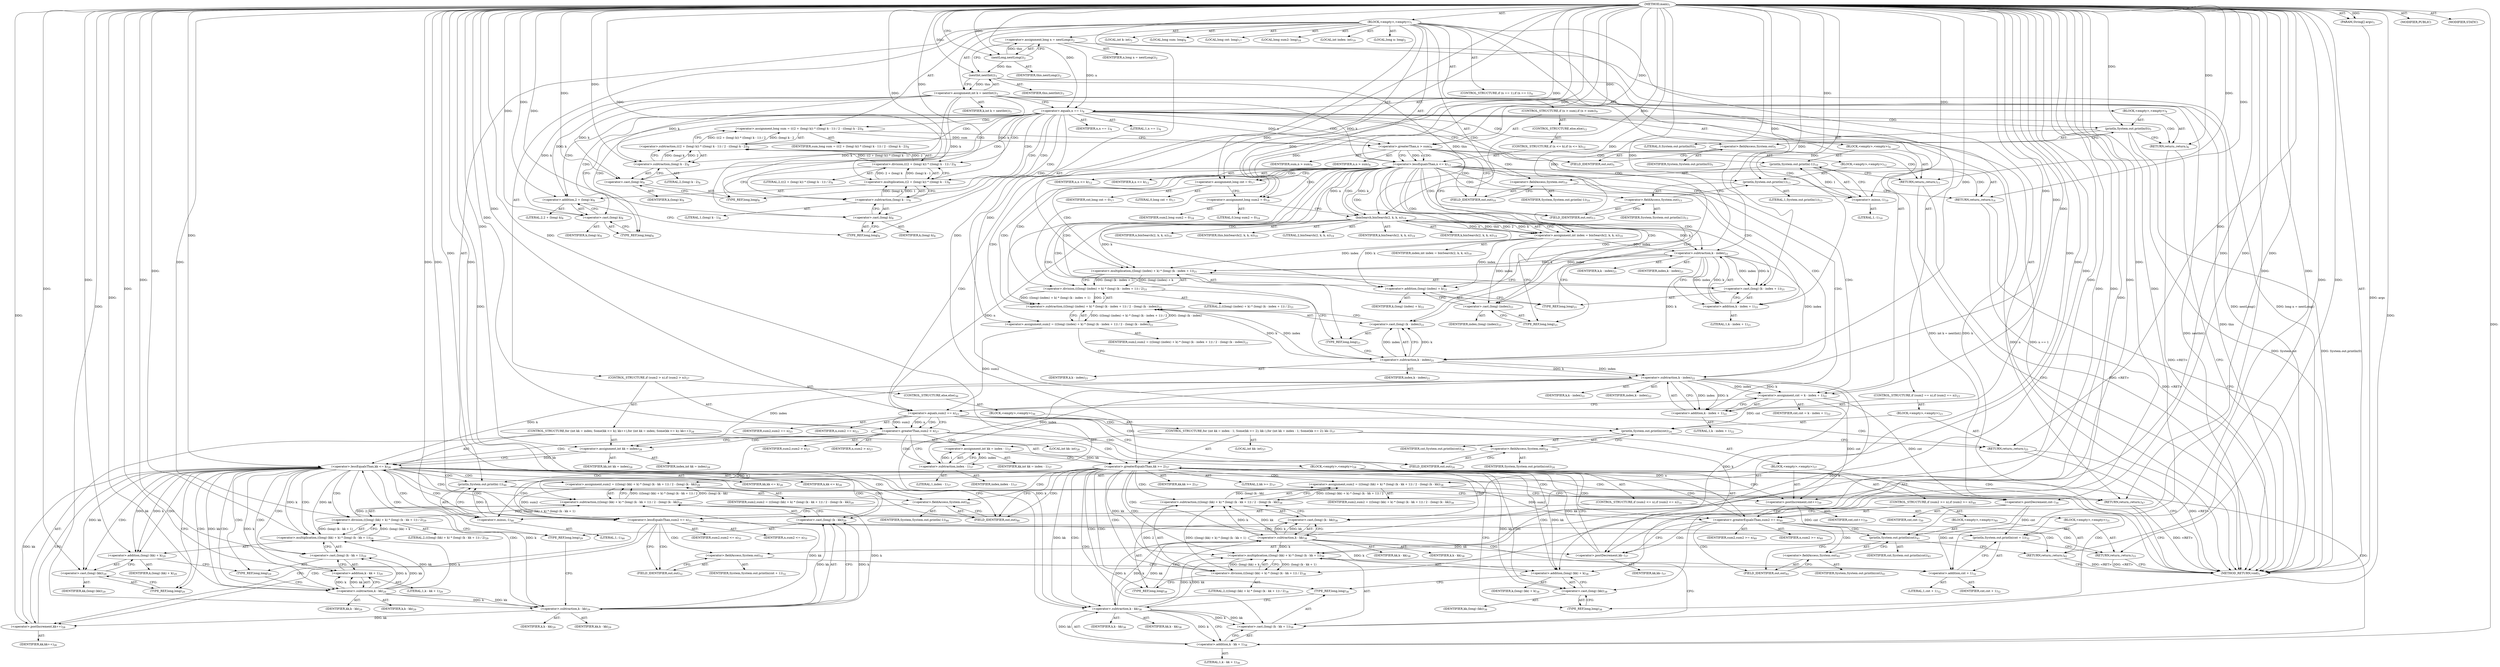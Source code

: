 digraph "main" {  
"17" [label = <(METHOD,main)<SUB>1</SUB>> ]
"18" [label = <(PARAM,String[] args)<SUB>1</SUB>> ]
"19" [label = <(BLOCK,&lt;empty&gt;,&lt;empty&gt;)<SUB>1</SUB>> ]
"20" [label = <(LOCAL,long n: long)<SUB>2</SUB>> ]
"21" [label = <(&lt;operator&gt;.assignment,long n = nextLong())<SUB>2</SUB>> ]
"22" [label = <(IDENTIFIER,n,long n = nextLong())<SUB>2</SUB>> ]
"23" [label = <(nextLong,nextLong())<SUB>2</SUB>> ]
"24" [label = <(IDENTIFIER,this,nextLong())<SUB>2</SUB>> ]
"25" [label = <(LOCAL,int k: int)<SUB>3</SUB>> ]
"26" [label = <(&lt;operator&gt;.assignment,int k = nextInt())<SUB>3</SUB>> ]
"27" [label = <(IDENTIFIER,k,int k = nextInt())<SUB>3</SUB>> ]
"28" [label = <(nextInt,nextInt())<SUB>3</SUB>> ]
"29" [label = <(IDENTIFIER,this,nextInt())<SUB>3</SUB>> ]
"30" [label = <(CONTROL_STRUCTURE,if (n == 1),if (n == 1))<SUB>4</SUB>> ]
"31" [label = <(&lt;operator&gt;.equals,n == 1)<SUB>4</SUB>> ]
"32" [label = <(IDENTIFIER,n,n == 1)<SUB>4</SUB>> ]
"33" [label = <(LITERAL,1,n == 1)<SUB>4</SUB>> ]
"34" [label = <(BLOCK,&lt;empty&gt;,&lt;empty&gt;)<SUB>4</SUB>> ]
"35" [label = <(println,System.out.println(0))<SUB>5</SUB>> ]
"36" [label = <(&lt;operator&gt;.fieldAccess,System.out)<SUB>5</SUB>> ]
"37" [label = <(IDENTIFIER,System,System.out.println(0))<SUB>5</SUB>> ]
"38" [label = <(FIELD_IDENTIFIER,out,out)<SUB>5</SUB>> ]
"39" [label = <(LITERAL,0,System.out.println(0))<SUB>5</SUB>> ]
"40" [label = <(RETURN,return;,return;)<SUB>6</SUB>> ]
"41" [label = <(LOCAL,long sum: long)<SUB>8</SUB>> ]
"42" [label = <(&lt;operator&gt;.assignment,long sum = (((2 + (long) k)) * ((long) k - 1)) / 2 - ((long) k - 2))<SUB>8</SUB>> ]
"43" [label = <(IDENTIFIER,sum,long sum = (((2 + (long) k)) * ((long) k - 1)) / 2 - ((long) k - 2))<SUB>8</SUB>> ]
"44" [label = <(&lt;operator&gt;.subtraction,(((2 + (long) k)) * ((long) k - 1)) / 2 - ((long) k - 2))<SUB>8</SUB>> ]
"45" [label = <(&lt;operator&gt;.division,(((2 + (long) k)) * ((long) k - 1)) / 2)<SUB>8</SUB>> ]
"46" [label = <(&lt;operator&gt;.multiplication,((2 + (long) k)) * ((long) k - 1))<SUB>8</SUB>> ]
"47" [label = <(&lt;operator&gt;.addition,2 + (long) k)<SUB>8</SUB>> ]
"48" [label = <(LITERAL,2,2 + (long) k)<SUB>8</SUB>> ]
"49" [label = <(&lt;operator&gt;.cast,(long) k)<SUB>8</SUB>> ]
"50" [label = <(TYPE_REF,long,long)<SUB>8</SUB>> ]
"51" [label = <(IDENTIFIER,k,(long) k)<SUB>8</SUB>> ]
"52" [label = <(&lt;operator&gt;.subtraction,(long) k - 1)<SUB>8</SUB>> ]
"53" [label = <(&lt;operator&gt;.cast,(long) k)<SUB>8</SUB>> ]
"54" [label = <(TYPE_REF,long,long)<SUB>8</SUB>> ]
"55" [label = <(IDENTIFIER,k,(long) k)<SUB>8</SUB>> ]
"56" [label = <(LITERAL,1,(long) k - 1)<SUB>8</SUB>> ]
"57" [label = <(LITERAL,2,(((2 + (long) k)) * ((long) k - 1)) / 2)<SUB>8</SUB>> ]
"58" [label = <(&lt;operator&gt;.subtraction,(long) k - 2)<SUB>8</SUB>> ]
"59" [label = <(&lt;operator&gt;.cast,(long) k)<SUB>8</SUB>> ]
"60" [label = <(TYPE_REF,long,long)<SUB>8</SUB>> ]
"61" [label = <(IDENTIFIER,k,(long) k)<SUB>8</SUB>> ]
"62" [label = <(LITERAL,2,(long) k - 2)<SUB>8</SUB>> ]
"63" [label = <(CONTROL_STRUCTURE,if (n &gt; sum),if (n &gt; sum))<SUB>9</SUB>> ]
"64" [label = <(&lt;operator&gt;.greaterThan,n &gt; sum)<SUB>9</SUB>> ]
"65" [label = <(IDENTIFIER,n,n &gt; sum)<SUB>9</SUB>> ]
"66" [label = <(IDENTIFIER,sum,n &gt; sum)<SUB>9</SUB>> ]
"67" [label = <(BLOCK,&lt;empty&gt;,&lt;empty&gt;)<SUB>9</SUB>> ]
"68" [label = <(println,System.out.println(-1))<SUB>10</SUB>> ]
"69" [label = <(&lt;operator&gt;.fieldAccess,System.out)<SUB>10</SUB>> ]
"70" [label = <(IDENTIFIER,System,System.out.println(-1))<SUB>10</SUB>> ]
"71" [label = <(FIELD_IDENTIFIER,out,out)<SUB>10</SUB>> ]
"72" [label = <(&lt;operator&gt;.minus,-1)<SUB>10</SUB>> ]
"73" [label = <(LITERAL,1,-1)<SUB>10</SUB>> ]
"74" [label = <(RETURN,return;,return;)<SUB>11</SUB>> ]
"75" [label = <(CONTROL_STRUCTURE,else,else)<SUB>12</SUB>> ]
"76" [label = <(CONTROL_STRUCTURE,if (n &lt;= k),if (n &lt;= k))<SUB>12</SUB>> ]
"77" [label = <(&lt;operator&gt;.lessEqualsThan,n &lt;= k)<SUB>12</SUB>> ]
"78" [label = <(IDENTIFIER,n,n &lt;= k)<SUB>12</SUB>> ]
"79" [label = <(IDENTIFIER,k,n &lt;= k)<SUB>12</SUB>> ]
"80" [label = <(BLOCK,&lt;empty&gt;,&lt;empty&gt;)<SUB>12</SUB>> ]
"81" [label = <(println,System.out.println(1))<SUB>13</SUB>> ]
"82" [label = <(&lt;operator&gt;.fieldAccess,System.out)<SUB>13</SUB>> ]
"83" [label = <(IDENTIFIER,System,System.out.println(1))<SUB>13</SUB>> ]
"84" [label = <(FIELD_IDENTIFIER,out,out)<SUB>13</SUB>> ]
"85" [label = <(LITERAL,1,System.out.println(1))<SUB>13</SUB>> ]
"86" [label = <(RETURN,return;,return;)<SUB>14</SUB>> ]
"87" [label = <(LOCAL,long cnt: long)<SUB>17</SUB>> ]
"88" [label = <(&lt;operator&gt;.assignment,long cnt = 0)<SUB>17</SUB>> ]
"89" [label = <(IDENTIFIER,cnt,long cnt = 0)<SUB>17</SUB>> ]
"90" [label = <(LITERAL,0,long cnt = 0)<SUB>17</SUB>> ]
"91" [label = <(LOCAL,long sum2: long)<SUB>18</SUB>> ]
"92" [label = <(&lt;operator&gt;.assignment,long sum2 = 0)<SUB>18</SUB>> ]
"93" [label = <(IDENTIFIER,sum2,long sum2 = 0)<SUB>18</SUB>> ]
"94" [label = <(LITERAL,0,long sum2 = 0)<SUB>18</SUB>> ]
"95" [label = <(LOCAL,int index: int)<SUB>19</SUB>> ]
"96" [label = <(&lt;operator&gt;.assignment,int index = binSearch(2, k, k, n))<SUB>19</SUB>> ]
"97" [label = <(IDENTIFIER,index,int index = binSearch(2, k, k, n))<SUB>19</SUB>> ]
"98" [label = <(binSearch,binSearch(2, k, k, n))<SUB>19</SUB>> ]
"99" [label = <(IDENTIFIER,this,binSearch(2, k, k, n))<SUB>19</SUB>> ]
"100" [label = <(LITERAL,2,binSearch(2, k, k, n))<SUB>19</SUB>> ]
"101" [label = <(IDENTIFIER,k,binSearch(2, k, k, n))<SUB>19</SUB>> ]
"102" [label = <(IDENTIFIER,k,binSearch(2, k, k, n))<SUB>19</SUB>> ]
"103" [label = <(IDENTIFIER,n,binSearch(2, k, k, n))<SUB>19</SUB>> ]
"104" [label = <(&lt;operator&gt;.assignment,sum2 = (((long) (index) + k) * (long) (k - index + 1)) / 2 - (long) (k - index))<SUB>21</SUB>> ]
"105" [label = <(IDENTIFIER,sum2,sum2 = (((long) (index) + k) * (long) (k - index + 1)) / 2 - (long) (k - index))<SUB>21</SUB>> ]
"106" [label = <(&lt;operator&gt;.subtraction,(((long) (index) + k) * (long) (k - index + 1)) / 2 - (long) (k - index))<SUB>21</SUB>> ]
"107" [label = <(&lt;operator&gt;.division,(((long) (index) + k) * (long) (k - index + 1)) / 2)<SUB>21</SUB>> ]
"108" [label = <(&lt;operator&gt;.multiplication,((long) (index) + k) * (long) (k - index + 1))<SUB>21</SUB>> ]
"109" [label = <(&lt;operator&gt;.addition,(long) (index) + k)<SUB>21</SUB>> ]
"110" [label = <(&lt;operator&gt;.cast,(long) (index))<SUB>21</SUB>> ]
"111" [label = <(TYPE_REF,long,long)<SUB>21</SUB>> ]
"112" [label = <(IDENTIFIER,index,(long) (index))<SUB>21</SUB>> ]
"113" [label = <(IDENTIFIER,k,(long) (index) + k)<SUB>21</SUB>> ]
"114" [label = <(&lt;operator&gt;.cast,(long) (k - index + 1))<SUB>21</SUB>> ]
"115" [label = <(TYPE_REF,long,long)<SUB>21</SUB>> ]
"116" [label = <(&lt;operator&gt;.addition,k - index + 1)<SUB>21</SUB>> ]
"117" [label = <(&lt;operator&gt;.subtraction,k - index)<SUB>21</SUB>> ]
"118" [label = <(IDENTIFIER,k,k - index)<SUB>21</SUB>> ]
"119" [label = <(IDENTIFIER,index,k - index)<SUB>21</SUB>> ]
"120" [label = <(LITERAL,1,k - index + 1)<SUB>21</SUB>> ]
"121" [label = <(LITERAL,2,(((long) (index) + k) * (long) (k - index + 1)) / 2)<SUB>21</SUB>> ]
"122" [label = <(&lt;operator&gt;.cast,(long) (k - index))<SUB>21</SUB>> ]
"123" [label = <(TYPE_REF,long,long)<SUB>21</SUB>> ]
"124" [label = <(&lt;operator&gt;.subtraction,k - index)<SUB>21</SUB>> ]
"125" [label = <(IDENTIFIER,k,k - index)<SUB>21</SUB>> ]
"126" [label = <(IDENTIFIER,index,k - index)<SUB>21</SUB>> ]
"127" [label = <(&lt;operator&gt;.assignment,cnt = k - index + 1)<SUB>22</SUB>> ]
"128" [label = <(IDENTIFIER,cnt,cnt = k - index + 1)<SUB>22</SUB>> ]
"129" [label = <(&lt;operator&gt;.addition,k - index + 1)<SUB>22</SUB>> ]
"130" [label = <(&lt;operator&gt;.subtraction,k - index)<SUB>22</SUB>> ]
"131" [label = <(IDENTIFIER,k,k - index)<SUB>22</SUB>> ]
"132" [label = <(IDENTIFIER,index,k - index)<SUB>22</SUB>> ]
"133" [label = <(LITERAL,1,k - index + 1)<SUB>22</SUB>> ]
"134" [label = <(CONTROL_STRUCTURE,if (sum2 == n),if (sum2 == n))<SUB>23</SUB>> ]
"135" [label = <(&lt;operator&gt;.equals,sum2 == n)<SUB>23</SUB>> ]
"136" [label = <(IDENTIFIER,sum2,sum2 == n)<SUB>23</SUB>> ]
"137" [label = <(IDENTIFIER,n,sum2 == n)<SUB>23</SUB>> ]
"138" [label = <(BLOCK,&lt;empty&gt;,&lt;empty&gt;)<SUB>23</SUB>> ]
"139" [label = <(println,System.out.println(cnt))<SUB>24</SUB>> ]
"140" [label = <(&lt;operator&gt;.fieldAccess,System.out)<SUB>24</SUB>> ]
"141" [label = <(IDENTIFIER,System,System.out.println(cnt))<SUB>24</SUB>> ]
"142" [label = <(FIELD_IDENTIFIER,out,out)<SUB>24</SUB>> ]
"143" [label = <(IDENTIFIER,cnt,System.out.println(cnt))<SUB>24</SUB>> ]
"144" [label = <(RETURN,return;,return;)<SUB>25</SUB>> ]
"145" [label = <(CONTROL_STRUCTURE,if (sum2 &gt; n),if (sum2 &gt; n))<SUB>27</SUB>> ]
"146" [label = <(&lt;operator&gt;.greaterThan,sum2 &gt; n)<SUB>27</SUB>> ]
"147" [label = <(IDENTIFIER,sum2,sum2 &gt; n)<SUB>27</SUB>> ]
"148" [label = <(IDENTIFIER,n,sum2 &gt; n)<SUB>27</SUB>> ]
"149" [label = <(CONTROL_STRUCTURE,for (int kk = index; Some(kk &lt;= k); kk++),for (int kk = index; Some(kk &lt;= k); kk++))<SUB>28</SUB>> ]
"150" [label = <(LOCAL,int kk: int)<SUB>28</SUB>> ]
"151" [label = <(&lt;operator&gt;.assignment,int kk = index)<SUB>28</SUB>> ]
"152" [label = <(IDENTIFIER,kk,int kk = index)<SUB>28</SUB>> ]
"153" [label = <(IDENTIFIER,index,int kk = index)<SUB>28</SUB>> ]
"154" [label = <(&lt;operator&gt;.lessEqualsThan,kk &lt;= k)<SUB>28</SUB>> ]
"155" [label = <(IDENTIFIER,kk,kk &lt;= k)<SUB>28</SUB>> ]
"156" [label = <(IDENTIFIER,k,kk &lt;= k)<SUB>28</SUB>> ]
"157" [label = <(&lt;operator&gt;.postIncrement,kk++)<SUB>28</SUB>> ]
"158" [label = <(IDENTIFIER,kk,kk++)<SUB>28</SUB>> ]
"159" [label = <(BLOCK,&lt;empty&gt;,&lt;empty&gt;)<SUB>28</SUB>> ]
"160" [label = <(&lt;operator&gt;.assignment,sum2 = (((long) (kk) + k) * (long) (k - kk + 1)) / 2 - (long) (k - kk))<SUB>29</SUB>> ]
"161" [label = <(IDENTIFIER,sum2,sum2 = (((long) (kk) + k) * (long) (k - kk + 1)) / 2 - (long) (k - kk))<SUB>29</SUB>> ]
"162" [label = <(&lt;operator&gt;.subtraction,(((long) (kk) + k) * (long) (k - kk + 1)) / 2 - (long) (k - kk))<SUB>29</SUB>> ]
"163" [label = <(&lt;operator&gt;.division,(((long) (kk) + k) * (long) (k - kk + 1)) / 2)<SUB>29</SUB>> ]
"164" [label = <(&lt;operator&gt;.multiplication,((long) (kk) + k) * (long) (k - kk + 1))<SUB>29</SUB>> ]
"165" [label = <(&lt;operator&gt;.addition,(long) (kk) + k)<SUB>29</SUB>> ]
"166" [label = <(&lt;operator&gt;.cast,(long) (kk))<SUB>29</SUB>> ]
"167" [label = <(TYPE_REF,long,long)<SUB>29</SUB>> ]
"168" [label = <(IDENTIFIER,kk,(long) (kk))<SUB>29</SUB>> ]
"169" [label = <(IDENTIFIER,k,(long) (kk) + k)<SUB>29</SUB>> ]
"170" [label = <(&lt;operator&gt;.cast,(long) (k - kk + 1))<SUB>29</SUB>> ]
"171" [label = <(TYPE_REF,long,long)<SUB>29</SUB>> ]
"172" [label = <(&lt;operator&gt;.addition,k - kk + 1)<SUB>29</SUB>> ]
"173" [label = <(&lt;operator&gt;.subtraction,k - kk)<SUB>29</SUB>> ]
"174" [label = <(IDENTIFIER,k,k - kk)<SUB>29</SUB>> ]
"175" [label = <(IDENTIFIER,kk,k - kk)<SUB>29</SUB>> ]
"176" [label = <(LITERAL,1,k - kk + 1)<SUB>29</SUB>> ]
"177" [label = <(LITERAL,2,(((long) (kk) + k) * (long) (k - kk + 1)) / 2)<SUB>29</SUB>> ]
"178" [label = <(&lt;operator&gt;.cast,(long) (k - kk))<SUB>29</SUB>> ]
"179" [label = <(TYPE_REF,long,long)<SUB>29</SUB>> ]
"180" [label = <(&lt;operator&gt;.subtraction,k - kk)<SUB>29</SUB>> ]
"181" [label = <(IDENTIFIER,k,k - kk)<SUB>29</SUB>> ]
"182" [label = <(IDENTIFIER,kk,k - kk)<SUB>29</SUB>> ]
"183" [label = <(&lt;operator&gt;.postDecrement,cnt--)<SUB>30</SUB>> ]
"184" [label = <(IDENTIFIER,cnt,cnt--)<SUB>30</SUB>> ]
"185" [label = <(CONTROL_STRUCTURE,if (sum2 &lt;= n),if (sum2 &lt;= n))<SUB>31</SUB>> ]
"186" [label = <(&lt;operator&gt;.lessEqualsThan,sum2 &lt;= n)<SUB>31</SUB>> ]
"187" [label = <(IDENTIFIER,sum2,sum2 &lt;= n)<SUB>31</SUB>> ]
"188" [label = <(IDENTIFIER,n,sum2 &lt;= n)<SUB>31</SUB>> ]
"189" [label = <(BLOCK,&lt;empty&gt;,&lt;empty&gt;)<SUB>31</SUB>> ]
"190" [label = <(println,System.out.println(cnt + 1))<SUB>32</SUB>> ]
"191" [label = <(&lt;operator&gt;.fieldAccess,System.out)<SUB>32</SUB>> ]
"192" [label = <(IDENTIFIER,System,System.out.println(cnt + 1))<SUB>32</SUB>> ]
"193" [label = <(FIELD_IDENTIFIER,out,out)<SUB>32</SUB>> ]
"194" [label = <(&lt;operator&gt;.addition,cnt + 1)<SUB>32</SUB>> ]
"195" [label = <(IDENTIFIER,cnt,cnt + 1)<SUB>32</SUB>> ]
"196" [label = <(LITERAL,1,cnt + 1)<SUB>32</SUB>> ]
"197" [label = <(RETURN,return;,return;)<SUB>33</SUB>> ]
"198" [label = <(CONTROL_STRUCTURE,else,else)<SUB>36</SUB>> ]
"199" [label = <(BLOCK,&lt;empty&gt;,&lt;empty&gt;)<SUB>36</SUB>> ]
"200" [label = <(CONTROL_STRUCTURE,for (int kk = index - 1; Some(kk &gt;= 2); kk--),for (int kk = index - 1; Some(kk &gt;= 2); kk--))<SUB>37</SUB>> ]
"201" [label = <(LOCAL,int kk: int)<SUB>37</SUB>> ]
"202" [label = <(&lt;operator&gt;.assignment,int kk = index - 1)<SUB>37</SUB>> ]
"203" [label = <(IDENTIFIER,kk,int kk = index - 1)<SUB>37</SUB>> ]
"204" [label = <(&lt;operator&gt;.subtraction,index - 1)<SUB>37</SUB>> ]
"205" [label = <(IDENTIFIER,index,index - 1)<SUB>37</SUB>> ]
"206" [label = <(LITERAL,1,index - 1)<SUB>37</SUB>> ]
"207" [label = <(&lt;operator&gt;.greaterEqualsThan,kk &gt;= 2)<SUB>37</SUB>> ]
"208" [label = <(IDENTIFIER,kk,kk &gt;= 2)<SUB>37</SUB>> ]
"209" [label = <(LITERAL,2,kk &gt;= 2)<SUB>37</SUB>> ]
"210" [label = <(&lt;operator&gt;.postDecrement,kk--)<SUB>37</SUB>> ]
"211" [label = <(IDENTIFIER,kk,kk--)<SUB>37</SUB>> ]
"212" [label = <(BLOCK,&lt;empty&gt;,&lt;empty&gt;)<SUB>37</SUB>> ]
"213" [label = <(&lt;operator&gt;.assignment,sum2 = (((long) (kk) + k) * (long) (k - kk + 1)) / 2 - (long) (k - kk))<SUB>38</SUB>> ]
"214" [label = <(IDENTIFIER,sum2,sum2 = (((long) (kk) + k) * (long) (k - kk + 1)) / 2 - (long) (k - kk))<SUB>38</SUB>> ]
"215" [label = <(&lt;operator&gt;.subtraction,(((long) (kk) + k) * (long) (k - kk + 1)) / 2 - (long) (k - kk))<SUB>38</SUB>> ]
"216" [label = <(&lt;operator&gt;.division,(((long) (kk) + k) * (long) (k - kk + 1)) / 2)<SUB>38</SUB>> ]
"217" [label = <(&lt;operator&gt;.multiplication,((long) (kk) + k) * (long) (k - kk + 1))<SUB>38</SUB>> ]
"218" [label = <(&lt;operator&gt;.addition,(long) (kk) + k)<SUB>38</SUB>> ]
"219" [label = <(&lt;operator&gt;.cast,(long) (kk))<SUB>38</SUB>> ]
"220" [label = <(TYPE_REF,long,long)<SUB>38</SUB>> ]
"221" [label = <(IDENTIFIER,kk,(long) (kk))<SUB>38</SUB>> ]
"222" [label = <(IDENTIFIER,k,(long) (kk) + k)<SUB>38</SUB>> ]
"223" [label = <(&lt;operator&gt;.cast,(long) (k - kk + 1))<SUB>38</SUB>> ]
"224" [label = <(TYPE_REF,long,long)<SUB>38</SUB>> ]
"225" [label = <(&lt;operator&gt;.addition,k - kk + 1)<SUB>38</SUB>> ]
"226" [label = <(&lt;operator&gt;.subtraction,k - kk)<SUB>38</SUB>> ]
"227" [label = <(IDENTIFIER,k,k - kk)<SUB>38</SUB>> ]
"228" [label = <(IDENTIFIER,kk,k - kk)<SUB>38</SUB>> ]
"229" [label = <(LITERAL,1,k - kk + 1)<SUB>38</SUB>> ]
"230" [label = <(LITERAL,2,(((long) (kk) + k) * (long) (k - kk + 1)) / 2)<SUB>38</SUB>> ]
"231" [label = <(&lt;operator&gt;.cast,(long) (k - kk))<SUB>38</SUB>> ]
"232" [label = <(TYPE_REF,long,long)<SUB>38</SUB>> ]
"233" [label = <(&lt;operator&gt;.subtraction,k - kk)<SUB>38</SUB>> ]
"234" [label = <(IDENTIFIER,k,k - kk)<SUB>38</SUB>> ]
"235" [label = <(IDENTIFIER,kk,k - kk)<SUB>38</SUB>> ]
"236" [label = <(&lt;operator&gt;.postIncrement,cnt++)<SUB>39</SUB>> ]
"237" [label = <(IDENTIFIER,cnt,cnt++)<SUB>39</SUB>> ]
"238" [label = <(CONTROL_STRUCTURE,if (sum2 &gt;= n),if (sum2 &gt;= n))<SUB>40</SUB>> ]
"239" [label = <(&lt;operator&gt;.greaterEqualsThan,sum2 &gt;= n)<SUB>40</SUB>> ]
"240" [label = <(IDENTIFIER,sum2,sum2 &gt;= n)<SUB>40</SUB>> ]
"241" [label = <(IDENTIFIER,n,sum2 &gt;= n)<SUB>40</SUB>> ]
"242" [label = <(BLOCK,&lt;empty&gt;,&lt;empty&gt;)<SUB>40</SUB>> ]
"243" [label = <(println,System.out.println(cnt))<SUB>41</SUB>> ]
"244" [label = <(&lt;operator&gt;.fieldAccess,System.out)<SUB>41</SUB>> ]
"245" [label = <(IDENTIFIER,System,System.out.println(cnt))<SUB>41</SUB>> ]
"246" [label = <(FIELD_IDENTIFIER,out,out)<SUB>41</SUB>> ]
"247" [label = <(IDENTIFIER,cnt,System.out.println(cnt))<SUB>41</SUB>> ]
"248" [label = <(RETURN,return;,return;)<SUB>42</SUB>> ]
"249" [label = <(println,System.out.println(-1))<SUB>46</SUB>> ]
"250" [label = <(&lt;operator&gt;.fieldAccess,System.out)<SUB>46</SUB>> ]
"251" [label = <(IDENTIFIER,System,System.out.println(-1))<SUB>46</SUB>> ]
"252" [label = <(FIELD_IDENTIFIER,out,out)<SUB>46</SUB>> ]
"253" [label = <(&lt;operator&gt;.minus,-1)<SUB>46</SUB>> ]
"254" [label = <(LITERAL,1,-1)<SUB>46</SUB>> ]
"255" [label = <(RETURN,return;,return;)<SUB>47</SUB>> ]
"256" [label = <(MODIFIER,PUBLIC)> ]
"257" [label = <(MODIFIER,STATIC)> ]
"258" [label = <(METHOD_RETURN,void)<SUB>1</SUB>> ]
  "17" -> "18"  [ label = "AST: "] 
  "17" -> "19"  [ label = "AST: "] 
  "17" -> "256"  [ label = "AST: "] 
  "17" -> "257"  [ label = "AST: "] 
  "17" -> "258"  [ label = "AST: "] 
  "19" -> "20"  [ label = "AST: "] 
  "19" -> "21"  [ label = "AST: "] 
  "19" -> "25"  [ label = "AST: "] 
  "19" -> "26"  [ label = "AST: "] 
  "19" -> "30"  [ label = "AST: "] 
  "19" -> "41"  [ label = "AST: "] 
  "19" -> "42"  [ label = "AST: "] 
  "19" -> "63"  [ label = "AST: "] 
  "19" -> "87"  [ label = "AST: "] 
  "19" -> "88"  [ label = "AST: "] 
  "19" -> "91"  [ label = "AST: "] 
  "19" -> "92"  [ label = "AST: "] 
  "19" -> "95"  [ label = "AST: "] 
  "19" -> "96"  [ label = "AST: "] 
  "19" -> "104"  [ label = "AST: "] 
  "19" -> "127"  [ label = "AST: "] 
  "19" -> "134"  [ label = "AST: "] 
  "19" -> "145"  [ label = "AST: "] 
  "19" -> "249"  [ label = "AST: "] 
  "19" -> "255"  [ label = "AST: "] 
  "21" -> "22"  [ label = "AST: "] 
  "21" -> "23"  [ label = "AST: "] 
  "23" -> "24"  [ label = "AST: "] 
  "26" -> "27"  [ label = "AST: "] 
  "26" -> "28"  [ label = "AST: "] 
  "28" -> "29"  [ label = "AST: "] 
  "30" -> "31"  [ label = "AST: "] 
  "30" -> "34"  [ label = "AST: "] 
  "31" -> "32"  [ label = "AST: "] 
  "31" -> "33"  [ label = "AST: "] 
  "34" -> "35"  [ label = "AST: "] 
  "34" -> "40"  [ label = "AST: "] 
  "35" -> "36"  [ label = "AST: "] 
  "35" -> "39"  [ label = "AST: "] 
  "36" -> "37"  [ label = "AST: "] 
  "36" -> "38"  [ label = "AST: "] 
  "42" -> "43"  [ label = "AST: "] 
  "42" -> "44"  [ label = "AST: "] 
  "44" -> "45"  [ label = "AST: "] 
  "44" -> "58"  [ label = "AST: "] 
  "45" -> "46"  [ label = "AST: "] 
  "45" -> "57"  [ label = "AST: "] 
  "46" -> "47"  [ label = "AST: "] 
  "46" -> "52"  [ label = "AST: "] 
  "47" -> "48"  [ label = "AST: "] 
  "47" -> "49"  [ label = "AST: "] 
  "49" -> "50"  [ label = "AST: "] 
  "49" -> "51"  [ label = "AST: "] 
  "52" -> "53"  [ label = "AST: "] 
  "52" -> "56"  [ label = "AST: "] 
  "53" -> "54"  [ label = "AST: "] 
  "53" -> "55"  [ label = "AST: "] 
  "58" -> "59"  [ label = "AST: "] 
  "58" -> "62"  [ label = "AST: "] 
  "59" -> "60"  [ label = "AST: "] 
  "59" -> "61"  [ label = "AST: "] 
  "63" -> "64"  [ label = "AST: "] 
  "63" -> "67"  [ label = "AST: "] 
  "63" -> "75"  [ label = "AST: "] 
  "64" -> "65"  [ label = "AST: "] 
  "64" -> "66"  [ label = "AST: "] 
  "67" -> "68"  [ label = "AST: "] 
  "67" -> "74"  [ label = "AST: "] 
  "68" -> "69"  [ label = "AST: "] 
  "68" -> "72"  [ label = "AST: "] 
  "69" -> "70"  [ label = "AST: "] 
  "69" -> "71"  [ label = "AST: "] 
  "72" -> "73"  [ label = "AST: "] 
  "75" -> "76"  [ label = "AST: "] 
  "76" -> "77"  [ label = "AST: "] 
  "76" -> "80"  [ label = "AST: "] 
  "77" -> "78"  [ label = "AST: "] 
  "77" -> "79"  [ label = "AST: "] 
  "80" -> "81"  [ label = "AST: "] 
  "80" -> "86"  [ label = "AST: "] 
  "81" -> "82"  [ label = "AST: "] 
  "81" -> "85"  [ label = "AST: "] 
  "82" -> "83"  [ label = "AST: "] 
  "82" -> "84"  [ label = "AST: "] 
  "88" -> "89"  [ label = "AST: "] 
  "88" -> "90"  [ label = "AST: "] 
  "92" -> "93"  [ label = "AST: "] 
  "92" -> "94"  [ label = "AST: "] 
  "96" -> "97"  [ label = "AST: "] 
  "96" -> "98"  [ label = "AST: "] 
  "98" -> "99"  [ label = "AST: "] 
  "98" -> "100"  [ label = "AST: "] 
  "98" -> "101"  [ label = "AST: "] 
  "98" -> "102"  [ label = "AST: "] 
  "98" -> "103"  [ label = "AST: "] 
  "104" -> "105"  [ label = "AST: "] 
  "104" -> "106"  [ label = "AST: "] 
  "106" -> "107"  [ label = "AST: "] 
  "106" -> "122"  [ label = "AST: "] 
  "107" -> "108"  [ label = "AST: "] 
  "107" -> "121"  [ label = "AST: "] 
  "108" -> "109"  [ label = "AST: "] 
  "108" -> "114"  [ label = "AST: "] 
  "109" -> "110"  [ label = "AST: "] 
  "109" -> "113"  [ label = "AST: "] 
  "110" -> "111"  [ label = "AST: "] 
  "110" -> "112"  [ label = "AST: "] 
  "114" -> "115"  [ label = "AST: "] 
  "114" -> "116"  [ label = "AST: "] 
  "116" -> "117"  [ label = "AST: "] 
  "116" -> "120"  [ label = "AST: "] 
  "117" -> "118"  [ label = "AST: "] 
  "117" -> "119"  [ label = "AST: "] 
  "122" -> "123"  [ label = "AST: "] 
  "122" -> "124"  [ label = "AST: "] 
  "124" -> "125"  [ label = "AST: "] 
  "124" -> "126"  [ label = "AST: "] 
  "127" -> "128"  [ label = "AST: "] 
  "127" -> "129"  [ label = "AST: "] 
  "129" -> "130"  [ label = "AST: "] 
  "129" -> "133"  [ label = "AST: "] 
  "130" -> "131"  [ label = "AST: "] 
  "130" -> "132"  [ label = "AST: "] 
  "134" -> "135"  [ label = "AST: "] 
  "134" -> "138"  [ label = "AST: "] 
  "135" -> "136"  [ label = "AST: "] 
  "135" -> "137"  [ label = "AST: "] 
  "138" -> "139"  [ label = "AST: "] 
  "138" -> "144"  [ label = "AST: "] 
  "139" -> "140"  [ label = "AST: "] 
  "139" -> "143"  [ label = "AST: "] 
  "140" -> "141"  [ label = "AST: "] 
  "140" -> "142"  [ label = "AST: "] 
  "145" -> "146"  [ label = "AST: "] 
  "145" -> "149"  [ label = "AST: "] 
  "145" -> "198"  [ label = "AST: "] 
  "146" -> "147"  [ label = "AST: "] 
  "146" -> "148"  [ label = "AST: "] 
  "149" -> "150"  [ label = "AST: "] 
  "149" -> "151"  [ label = "AST: "] 
  "149" -> "154"  [ label = "AST: "] 
  "149" -> "157"  [ label = "AST: "] 
  "149" -> "159"  [ label = "AST: "] 
  "151" -> "152"  [ label = "AST: "] 
  "151" -> "153"  [ label = "AST: "] 
  "154" -> "155"  [ label = "AST: "] 
  "154" -> "156"  [ label = "AST: "] 
  "157" -> "158"  [ label = "AST: "] 
  "159" -> "160"  [ label = "AST: "] 
  "159" -> "183"  [ label = "AST: "] 
  "159" -> "185"  [ label = "AST: "] 
  "160" -> "161"  [ label = "AST: "] 
  "160" -> "162"  [ label = "AST: "] 
  "162" -> "163"  [ label = "AST: "] 
  "162" -> "178"  [ label = "AST: "] 
  "163" -> "164"  [ label = "AST: "] 
  "163" -> "177"  [ label = "AST: "] 
  "164" -> "165"  [ label = "AST: "] 
  "164" -> "170"  [ label = "AST: "] 
  "165" -> "166"  [ label = "AST: "] 
  "165" -> "169"  [ label = "AST: "] 
  "166" -> "167"  [ label = "AST: "] 
  "166" -> "168"  [ label = "AST: "] 
  "170" -> "171"  [ label = "AST: "] 
  "170" -> "172"  [ label = "AST: "] 
  "172" -> "173"  [ label = "AST: "] 
  "172" -> "176"  [ label = "AST: "] 
  "173" -> "174"  [ label = "AST: "] 
  "173" -> "175"  [ label = "AST: "] 
  "178" -> "179"  [ label = "AST: "] 
  "178" -> "180"  [ label = "AST: "] 
  "180" -> "181"  [ label = "AST: "] 
  "180" -> "182"  [ label = "AST: "] 
  "183" -> "184"  [ label = "AST: "] 
  "185" -> "186"  [ label = "AST: "] 
  "185" -> "189"  [ label = "AST: "] 
  "186" -> "187"  [ label = "AST: "] 
  "186" -> "188"  [ label = "AST: "] 
  "189" -> "190"  [ label = "AST: "] 
  "189" -> "197"  [ label = "AST: "] 
  "190" -> "191"  [ label = "AST: "] 
  "190" -> "194"  [ label = "AST: "] 
  "191" -> "192"  [ label = "AST: "] 
  "191" -> "193"  [ label = "AST: "] 
  "194" -> "195"  [ label = "AST: "] 
  "194" -> "196"  [ label = "AST: "] 
  "198" -> "199"  [ label = "AST: "] 
  "199" -> "200"  [ label = "AST: "] 
  "200" -> "201"  [ label = "AST: "] 
  "200" -> "202"  [ label = "AST: "] 
  "200" -> "207"  [ label = "AST: "] 
  "200" -> "210"  [ label = "AST: "] 
  "200" -> "212"  [ label = "AST: "] 
  "202" -> "203"  [ label = "AST: "] 
  "202" -> "204"  [ label = "AST: "] 
  "204" -> "205"  [ label = "AST: "] 
  "204" -> "206"  [ label = "AST: "] 
  "207" -> "208"  [ label = "AST: "] 
  "207" -> "209"  [ label = "AST: "] 
  "210" -> "211"  [ label = "AST: "] 
  "212" -> "213"  [ label = "AST: "] 
  "212" -> "236"  [ label = "AST: "] 
  "212" -> "238"  [ label = "AST: "] 
  "213" -> "214"  [ label = "AST: "] 
  "213" -> "215"  [ label = "AST: "] 
  "215" -> "216"  [ label = "AST: "] 
  "215" -> "231"  [ label = "AST: "] 
  "216" -> "217"  [ label = "AST: "] 
  "216" -> "230"  [ label = "AST: "] 
  "217" -> "218"  [ label = "AST: "] 
  "217" -> "223"  [ label = "AST: "] 
  "218" -> "219"  [ label = "AST: "] 
  "218" -> "222"  [ label = "AST: "] 
  "219" -> "220"  [ label = "AST: "] 
  "219" -> "221"  [ label = "AST: "] 
  "223" -> "224"  [ label = "AST: "] 
  "223" -> "225"  [ label = "AST: "] 
  "225" -> "226"  [ label = "AST: "] 
  "225" -> "229"  [ label = "AST: "] 
  "226" -> "227"  [ label = "AST: "] 
  "226" -> "228"  [ label = "AST: "] 
  "231" -> "232"  [ label = "AST: "] 
  "231" -> "233"  [ label = "AST: "] 
  "233" -> "234"  [ label = "AST: "] 
  "233" -> "235"  [ label = "AST: "] 
  "236" -> "237"  [ label = "AST: "] 
  "238" -> "239"  [ label = "AST: "] 
  "238" -> "242"  [ label = "AST: "] 
  "239" -> "240"  [ label = "AST: "] 
  "239" -> "241"  [ label = "AST: "] 
  "242" -> "243"  [ label = "AST: "] 
  "242" -> "248"  [ label = "AST: "] 
  "243" -> "244"  [ label = "AST: "] 
  "243" -> "247"  [ label = "AST: "] 
  "244" -> "245"  [ label = "AST: "] 
  "244" -> "246"  [ label = "AST: "] 
  "249" -> "250"  [ label = "AST: "] 
  "249" -> "253"  [ label = "AST: "] 
  "250" -> "251"  [ label = "AST: "] 
  "250" -> "252"  [ label = "AST: "] 
  "253" -> "254"  [ label = "AST: "] 
  "21" -> "28"  [ label = "CFG: "] 
  "26" -> "31"  [ label = "CFG: "] 
  "42" -> "64"  [ label = "CFG: "] 
  "88" -> "92"  [ label = "CFG: "] 
  "92" -> "98"  [ label = "CFG: "] 
  "96" -> "111"  [ label = "CFG: "] 
  "104" -> "130"  [ label = "CFG: "] 
  "127" -> "135"  [ label = "CFG: "] 
  "249" -> "255"  [ label = "CFG: "] 
  "255" -> "258"  [ label = "CFG: "] 
  "23" -> "21"  [ label = "CFG: "] 
  "28" -> "26"  [ label = "CFG: "] 
  "31" -> "38"  [ label = "CFG: "] 
  "31" -> "50"  [ label = "CFG: "] 
  "44" -> "42"  [ label = "CFG: "] 
  "64" -> "71"  [ label = "CFG: "] 
  "64" -> "77"  [ label = "CFG: "] 
  "98" -> "96"  [ label = "CFG: "] 
  "106" -> "104"  [ label = "CFG: "] 
  "129" -> "127"  [ label = "CFG: "] 
  "135" -> "142"  [ label = "CFG: "] 
  "135" -> "146"  [ label = "CFG: "] 
  "146" -> "151"  [ label = "CFG: "] 
  "146" -> "204"  [ label = "CFG: "] 
  "250" -> "253"  [ label = "CFG: "] 
  "253" -> "249"  [ label = "CFG: "] 
  "35" -> "40"  [ label = "CFG: "] 
  "40" -> "258"  [ label = "CFG: "] 
  "45" -> "60"  [ label = "CFG: "] 
  "58" -> "44"  [ label = "CFG: "] 
  "68" -> "74"  [ label = "CFG: "] 
  "74" -> "258"  [ label = "CFG: "] 
  "107" -> "123"  [ label = "CFG: "] 
  "122" -> "106"  [ label = "CFG: "] 
  "130" -> "129"  [ label = "CFG: "] 
  "139" -> "144"  [ label = "CFG: "] 
  "144" -> "258"  [ label = "CFG: "] 
  "151" -> "154"  [ label = "CFG: "] 
  "154" -> "167"  [ label = "CFG: "] 
  "154" -> "252"  [ label = "CFG: "] 
  "157" -> "154"  [ label = "CFG: "] 
  "252" -> "250"  [ label = "CFG: "] 
  "36" -> "35"  [ label = "CFG: "] 
  "46" -> "45"  [ label = "CFG: "] 
  "59" -> "58"  [ label = "CFG: "] 
  "69" -> "72"  [ label = "CFG: "] 
  "72" -> "68"  [ label = "CFG: "] 
  "77" -> "84"  [ label = "CFG: "] 
  "77" -> "88"  [ label = "CFG: "] 
  "108" -> "107"  [ label = "CFG: "] 
  "123" -> "124"  [ label = "CFG: "] 
  "124" -> "122"  [ label = "CFG: "] 
  "140" -> "139"  [ label = "CFG: "] 
  "160" -> "183"  [ label = "CFG: "] 
  "183" -> "186"  [ label = "CFG: "] 
  "38" -> "36"  [ label = "CFG: "] 
  "47" -> "54"  [ label = "CFG: "] 
  "52" -> "46"  [ label = "CFG: "] 
  "60" -> "59"  [ label = "CFG: "] 
  "71" -> "69"  [ label = "CFG: "] 
  "81" -> "86"  [ label = "CFG: "] 
  "86" -> "258"  [ label = "CFG: "] 
  "109" -> "115"  [ label = "CFG: "] 
  "114" -> "108"  [ label = "CFG: "] 
  "142" -> "140"  [ label = "CFG: "] 
  "162" -> "160"  [ label = "CFG: "] 
  "186" -> "193"  [ label = "CFG: "] 
  "186" -> "157"  [ label = "CFG: "] 
  "202" -> "207"  [ label = "CFG: "] 
  "207" -> "220"  [ label = "CFG: "] 
  "207" -> "252"  [ label = "CFG: "] 
  "210" -> "207"  [ label = "CFG: "] 
  "49" -> "47"  [ label = "CFG: "] 
  "53" -> "52"  [ label = "CFG: "] 
  "82" -> "81"  [ label = "CFG: "] 
  "110" -> "109"  [ label = "CFG: "] 
  "115" -> "117"  [ label = "CFG: "] 
  "116" -> "114"  [ label = "CFG: "] 
  "163" -> "179"  [ label = "CFG: "] 
  "178" -> "162"  [ label = "CFG: "] 
  "190" -> "197"  [ label = "CFG: "] 
  "197" -> "258"  [ label = "CFG: "] 
  "204" -> "202"  [ label = "CFG: "] 
  "213" -> "236"  [ label = "CFG: "] 
  "236" -> "239"  [ label = "CFG: "] 
  "50" -> "49"  [ label = "CFG: "] 
  "54" -> "53"  [ label = "CFG: "] 
  "84" -> "82"  [ label = "CFG: "] 
  "111" -> "110"  [ label = "CFG: "] 
  "117" -> "116"  [ label = "CFG: "] 
  "164" -> "163"  [ label = "CFG: "] 
  "179" -> "180"  [ label = "CFG: "] 
  "180" -> "178"  [ label = "CFG: "] 
  "191" -> "194"  [ label = "CFG: "] 
  "194" -> "190"  [ label = "CFG: "] 
  "215" -> "213"  [ label = "CFG: "] 
  "239" -> "246"  [ label = "CFG: "] 
  "239" -> "210"  [ label = "CFG: "] 
  "165" -> "171"  [ label = "CFG: "] 
  "170" -> "164"  [ label = "CFG: "] 
  "193" -> "191"  [ label = "CFG: "] 
  "216" -> "232"  [ label = "CFG: "] 
  "231" -> "215"  [ label = "CFG: "] 
  "243" -> "248"  [ label = "CFG: "] 
  "248" -> "258"  [ label = "CFG: "] 
  "166" -> "165"  [ label = "CFG: "] 
  "171" -> "173"  [ label = "CFG: "] 
  "172" -> "170"  [ label = "CFG: "] 
  "217" -> "216"  [ label = "CFG: "] 
  "232" -> "233"  [ label = "CFG: "] 
  "233" -> "231"  [ label = "CFG: "] 
  "244" -> "243"  [ label = "CFG: "] 
  "167" -> "166"  [ label = "CFG: "] 
  "173" -> "172"  [ label = "CFG: "] 
  "218" -> "224"  [ label = "CFG: "] 
  "223" -> "217"  [ label = "CFG: "] 
  "246" -> "244"  [ label = "CFG: "] 
  "219" -> "218"  [ label = "CFG: "] 
  "224" -> "226"  [ label = "CFG: "] 
  "225" -> "223"  [ label = "CFG: "] 
  "220" -> "219"  [ label = "CFG: "] 
  "226" -> "225"  [ label = "CFG: "] 
  "17" -> "23"  [ label = "CFG: "] 
  "74" -> "258"  [ label = "DDG: &lt;RET&gt;"] 
  "40" -> "258"  [ label = "DDG: &lt;RET&gt;"] 
  "86" -> "258"  [ label = "DDG: &lt;RET&gt;"] 
  "144" -> "258"  [ label = "DDG: &lt;RET&gt;"] 
  "197" -> "258"  [ label = "DDG: &lt;RET&gt;"] 
  "248" -> "258"  [ label = "DDG: &lt;RET&gt;"] 
  "255" -> "258"  [ label = "DDG: &lt;RET&gt;"] 
  "18" -> "258"  [ label = "DDG: args"] 
  "21" -> "258"  [ label = "DDG: nextLong()"] 
  "21" -> "258"  [ label = "DDG: long n = nextLong()"] 
  "26" -> "258"  [ label = "DDG: k"] 
  "28" -> "258"  [ label = "DDG: this"] 
  "26" -> "258"  [ label = "DDG: nextInt()"] 
  "26" -> "258"  [ label = "DDG: int k = nextInt()"] 
  "31" -> "258"  [ label = "DDG: n"] 
  "31" -> "258"  [ label = "DDG: n == 1"] 
  "35" -> "258"  [ label = "DDG: System.out"] 
  "35" -> "258"  [ label = "DDG: System.out.println(0)"] 
  "17" -> "18"  [ label = "DDG: "] 
  "23" -> "21"  [ label = "DDG: this"] 
  "28" -> "26"  [ label = "DDG: this"] 
  "44" -> "42"  [ label = "DDG: (((2 + (long) k)) * ((long) k - 1)) / 2"] 
  "44" -> "42"  [ label = "DDG: (long) k - 2"] 
  "17" -> "88"  [ label = "DDG: "] 
  "17" -> "92"  [ label = "DDG: "] 
  "98" -> "96"  [ label = "DDG: k"] 
  "98" -> "96"  [ label = "DDG: n"] 
  "98" -> "96"  [ label = "DDG: this"] 
  "98" -> "96"  [ label = "DDG: 2"] 
  "106" -> "104"  [ label = "DDG: (((long) (index) + k) * (long) (k - index + 1)) / 2"] 
  "106" -> "104"  [ label = "DDG: (long) (k - index)"] 
  "130" -> "127"  [ label = "DDG: k"] 
  "130" -> "127"  [ label = "DDG: index"] 
  "17" -> "127"  [ label = "DDG: "] 
  "17" -> "255"  [ label = "DDG: "] 
  "253" -> "249"  [ label = "DDG: 1"] 
  "17" -> "23"  [ label = "DDG: "] 
  "23" -> "28"  [ label = "DDG: this"] 
  "17" -> "28"  [ label = "DDG: "] 
  "21" -> "31"  [ label = "DDG: n"] 
  "17" -> "31"  [ label = "DDG: "] 
  "17" -> "40"  [ label = "DDG: "] 
  "45" -> "44"  [ label = "DDG: ((2 + (long) k)) * ((long) k - 1)"] 
  "45" -> "44"  [ label = "DDG: 2"] 
  "58" -> "44"  [ label = "DDG: (long) k"] 
  "58" -> "44"  [ label = "DDG: 2"] 
  "31" -> "64"  [ label = "DDG: n"] 
  "17" -> "64"  [ label = "DDG: "] 
  "42" -> "64"  [ label = "DDG: sum"] 
  "17" -> "74"  [ label = "DDG: "] 
  "28" -> "98"  [ label = "DDG: this"] 
  "17" -> "98"  [ label = "DDG: "] 
  "77" -> "98"  [ label = "DDG: k"] 
  "77" -> "98"  [ label = "DDG: n"] 
  "107" -> "106"  [ label = "DDG: ((long) (index) + k) * (long) (k - index + 1)"] 
  "107" -> "106"  [ label = "DDG: 2"] 
  "17" -> "106"  [ label = "DDG: "] 
  "124" -> "106"  [ label = "DDG: k"] 
  "124" -> "106"  [ label = "DDG: index"] 
  "130" -> "129"  [ label = "DDG: k"] 
  "130" -> "129"  [ label = "DDG: index"] 
  "17" -> "129"  [ label = "DDG: "] 
  "104" -> "135"  [ label = "DDG: sum2"] 
  "17" -> "135"  [ label = "DDG: "] 
  "98" -> "135"  [ label = "DDG: n"] 
  "17" -> "144"  [ label = "DDG: "] 
  "135" -> "146"  [ label = "DDG: sum2"] 
  "17" -> "146"  [ label = "DDG: "] 
  "135" -> "146"  [ label = "DDG: n"] 
  "130" -> "151"  [ label = "DDG: index"] 
  "17" -> "151"  [ label = "DDG: "] 
  "17" -> "253"  [ label = "DDG: "] 
  "17" -> "35"  [ label = "DDG: "] 
  "46" -> "45"  [ label = "DDG: 2 + (long) k"] 
  "46" -> "45"  [ label = "DDG: (long) k - 1"] 
  "17" -> "45"  [ label = "DDG: "] 
  "17" -> "58"  [ label = "DDG: "] 
  "26" -> "58"  [ label = "DDG: k"] 
  "72" -> "68"  [ label = "DDG: 1"] 
  "108" -> "107"  [ label = "DDG: (long) (index) + k"] 
  "108" -> "107"  [ label = "DDG: (long) (k - index + 1)"] 
  "17" -> "107"  [ label = "DDG: "] 
  "17" -> "122"  [ label = "DDG: "] 
  "124" -> "122"  [ label = "DDG: k"] 
  "124" -> "122"  [ label = "DDG: index"] 
  "124" -> "130"  [ label = "DDG: k"] 
  "17" -> "130"  [ label = "DDG: "] 
  "124" -> "130"  [ label = "DDG: index"] 
  "127" -> "139"  [ label = "DDG: cnt"] 
  "17" -> "139"  [ label = "DDG: "] 
  "151" -> "154"  [ label = "DDG: kk"] 
  "157" -> "154"  [ label = "DDG: kk"] 
  "17" -> "154"  [ label = "DDG: "] 
  "130" -> "154"  [ label = "DDG: k"] 
  "180" -> "154"  [ label = "DDG: k"] 
  "180" -> "157"  [ label = "DDG: kk"] 
  "17" -> "157"  [ label = "DDG: "] 
  "162" -> "160"  [ label = "DDG: (((long) (kk) + k) * (long) (k - kk + 1)) / 2"] 
  "162" -> "160"  [ label = "DDG: (long) (k - kk)"] 
  "17" -> "46"  [ label = "DDG: "] 
  "26" -> "46"  [ label = "DDG: k"] 
  "52" -> "46"  [ label = "DDG: (long) k"] 
  "52" -> "46"  [ label = "DDG: 1"] 
  "17" -> "59"  [ label = "DDG: "] 
  "26" -> "59"  [ label = "DDG: k"] 
  "17" -> "72"  [ label = "DDG: "] 
  "64" -> "77"  [ label = "DDG: n"] 
  "17" -> "77"  [ label = "DDG: "] 
  "26" -> "77"  [ label = "DDG: k"] 
  "17" -> "86"  [ label = "DDG: "] 
  "17" -> "108"  [ label = "DDG: "] 
  "96" -> "108"  [ label = "DDG: index"] 
  "98" -> "108"  [ label = "DDG: k"] 
  "117" -> "108"  [ label = "DDG: k"] 
  "117" -> "108"  [ label = "DDG: index"] 
  "117" -> "124"  [ label = "DDG: k"] 
  "17" -> "124"  [ label = "DDG: "] 
  "117" -> "124"  [ label = "DDG: index"] 
  "127" -> "183"  [ label = "DDG: cnt"] 
  "17" -> "183"  [ label = "DDG: "] 
  "204" -> "202"  [ label = "DDG: index"] 
  "204" -> "202"  [ label = "DDG: 1"] 
  "17" -> "47"  [ label = "DDG: "] 
  "26" -> "47"  [ label = "DDG: k"] 
  "17" -> "52"  [ label = "DDG: "] 
  "26" -> "52"  [ label = "DDG: k"] 
  "17" -> "81"  [ label = "DDG: "] 
  "17" -> "109"  [ label = "DDG: "] 
  "96" -> "109"  [ label = "DDG: index"] 
  "98" -> "109"  [ label = "DDG: k"] 
  "17" -> "114"  [ label = "DDG: "] 
  "117" -> "114"  [ label = "DDG: k"] 
  "117" -> "114"  [ label = "DDG: index"] 
  "163" -> "162"  [ label = "DDG: ((long) (kk) + k) * (long) (k - kk + 1)"] 
  "163" -> "162"  [ label = "DDG: 2"] 
  "17" -> "162"  [ label = "DDG: "] 
  "180" -> "162"  [ label = "DDG: k"] 
  "180" -> "162"  [ label = "DDG: kk"] 
  "160" -> "186"  [ label = "DDG: sum2"] 
  "17" -> "186"  [ label = "DDG: "] 
  "146" -> "186"  [ label = "DDG: n"] 
  "17" -> "197"  [ label = "DDG: "] 
  "202" -> "207"  [ label = "DDG: kk"] 
  "210" -> "207"  [ label = "DDG: kk"] 
  "17" -> "207"  [ label = "DDG: "] 
  "233" -> "210"  [ label = "DDG: kk"] 
  "17" -> "210"  [ label = "DDG: "] 
  "215" -> "213"  [ label = "DDG: (((long) (kk) + k) * (long) (k - kk + 1)) / 2"] 
  "215" -> "213"  [ label = "DDG: (long) (k - kk)"] 
  "17" -> "49"  [ label = "DDG: "] 
  "26" -> "49"  [ label = "DDG: k"] 
  "17" -> "53"  [ label = "DDG: "] 
  "26" -> "53"  [ label = "DDG: k"] 
  "17" -> "110"  [ label = "DDG: "] 
  "96" -> "110"  [ label = "DDG: index"] 
  "117" -> "116"  [ label = "DDG: k"] 
  "117" -> "116"  [ label = "DDG: index"] 
  "17" -> "116"  [ label = "DDG: "] 
  "164" -> "163"  [ label = "DDG: (long) (kk) + k"] 
  "164" -> "163"  [ label = "DDG: (long) (k - kk + 1)"] 
  "17" -> "163"  [ label = "DDG: "] 
  "17" -> "178"  [ label = "DDG: "] 
  "180" -> "178"  [ label = "DDG: k"] 
  "180" -> "178"  [ label = "DDG: kk"] 
  "183" -> "190"  [ label = "DDG: cnt"] 
  "17" -> "190"  [ label = "DDG: "] 
  "130" -> "204"  [ label = "DDG: index"] 
  "17" -> "204"  [ label = "DDG: "] 
  "127" -> "236"  [ label = "DDG: cnt"] 
  "17" -> "236"  [ label = "DDG: "] 
  "17" -> "117"  [ label = "DDG: "] 
  "98" -> "117"  [ label = "DDG: k"] 
  "96" -> "117"  [ label = "DDG: index"] 
  "17" -> "164"  [ label = "DDG: "] 
  "154" -> "164"  [ label = "DDG: kk"] 
  "154" -> "164"  [ label = "DDG: k"] 
  "173" -> "164"  [ label = "DDG: k"] 
  "173" -> "164"  [ label = "DDG: kk"] 
  "173" -> "180"  [ label = "DDG: k"] 
  "17" -> "180"  [ label = "DDG: "] 
  "173" -> "180"  [ label = "DDG: kk"] 
  "183" -> "194"  [ label = "DDG: cnt"] 
  "17" -> "194"  [ label = "DDG: "] 
  "216" -> "215"  [ label = "DDG: ((long) (kk) + k) * (long) (k - kk + 1)"] 
  "216" -> "215"  [ label = "DDG: 2"] 
  "17" -> "215"  [ label = "DDG: "] 
  "233" -> "215"  [ label = "DDG: k"] 
  "233" -> "215"  [ label = "DDG: kk"] 
  "213" -> "239"  [ label = "DDG: sum2"] 
  "17" -> "239"  [ label = "DDG: "] 
  "146" -> "239"  [ label = "DDG: n"] 
  "17" -> "248"  [ label = "DDG: "] 
  "17" -> "165"  [ label = "DDG: "] 
  "154" -> "165"  [ label = "DDG: kk"] 
  "154" -> "165"  [ label = "DDG: k"] 
  "17" -> "170"  [ label = "DDG: "] 
  "173" -> "170"  [ label = "DDG: k"] 
  "173" -> "170"  [ label = "DDG: kk"] 
  "217" -> "216"  [ label = "DDG: (long) (kk) + k"] 
  "217" -> "216"  [ label = "DDG: (long) (k - kk + 1)"] 
  "17" -> "216"  [ label = "DDG: "] 
  "17" -> "231"  [ label = "DDG: "] 
  "233" -> "231"  [ label = "DDG: k"] 
  "233" -> "231"  [ label = "DDG: kk"] 
  "236" -> "243"  [ label = "DDG: cnt"] 
  "17" -> "243"  [ label = "DDG: "] 
  "17" -> "166"  [ label = "DDG: "] 
  "154" -> "166"  [ label = "DDG: kk"] 
  "173" -> "172"  [ label = "DDG: k"] 
  "173" -> "172"  [ label = "DDG: kk"] 
  "17" -> "172"  [ label = "DDG: "] 
  "17" -> "217"  [ label = "DDG: "] 
  "207" -> "217"  [ label = "DDG: kk"] 
  "130" -> "217"  [ label = "DDG: k"] 
  "233" -> "217"  [ label = "DDG: k"] 
  "226" -> "217"  [ label = "DDG: k"] 
  "226" -> "217"  [ label = "DDG: kk"] 
  "226" -> "233"  [ label = "DDG: k"] 
  "17" -> "233"  [ label = "DDG: "] 
  "226" -> "233"  [ label = "DDG: kk"] 
  "17" -> "173"  [ label = "DDG: "] 
  "154" -> "173"  [ label = "DDG: k"] 
  "154" -> "173"  [ label = "DDG: kk"] 
  "17" -> "218"  [ label = "DDG: "] 
  "207" -> "218"  [ label = "DDG: kk"] 
  "130" -> "218"  [ label = "DDG: k"] 
  "233" -> "218"  [ label = "DDG: k"] 
  "17" -> "223"  [ label = "DDG: "] 
  "226" -> "223"  [ label = "DDG: k"] 
  "226" -> "223"  [ label = "DDG: kk"] 
  "17" -> "219"  [ label = "DDG: "] 
  "207" -> "219"  [ label = "DDG: kk"] 
  "226" -> "225"  [ label = "DDG: k"] 
  "226" -> "225"  [ label = "DDG: kk"] 
  "17" -> "225"  [ label = "DDG: "] 
  "17" -> "226"  [ label = "DDG: "] 
  "130" -> "226"  [ label = "DDG: k"] 
  "233" -> "226"  [ label = "DDG: k"] 
  "207" -> "226"  [ label = "DDG: kk"] 
  "31" -> "60"  [ label = "CDG: "] 
  "31" -> "42"  [ label = "CDG: "] 
  "31" -> "52"  [ label = "CDG: "] 
  "31" -> "38"  [ label = "CDG: "] 
  "31" -> "40"  [ label = "CDG: "] 
  "31" -> "50"  [ label = "CDG: "] 
  "31" -> "59"  [ label = "CDG: "] 
  "31" -> "54"  [ label = "CDG: "] 
  "31" -> "36"  [ label = "CDG: "] 
  "31" -> "49"  [ label = "CDG: "] 
  "31" -> "53"  [ label = "CDG: "] 
  "31" -> "64"  [ label = "CDG: "] 
  "31" -> "44"  [ label = "CDG: "] 
  "31" -> "35"  [ label = "CDG: "] 
  "31" -> "58"  [ label = "CDG: "] 
  "31" -> "47"  [ label = "CDG: "] 
  "31" -> "46"  [ label = "CDG: "] 
  "31" -> "45"  [ label = "CDG: "] 
  "64" -> "68"  [ label = "CDG: "] 
  "64" -> "74"  [ label = "CDG: "] 
  "64" -> "72"  [ label = "CDG: "] 
  "64" -> "71"  [ label = "CDG: "] 
  "64" -> "77"  [ label = "CDG: "] 
  "64" -> "69"  [ label = "CDG: "] 
  "135" -> "146"  [ label = "CDG: "] 
  "135" -> "140"  [ label = "CDG: "] 
  "135" -> "144"  [ label = "CDG: "] 
  "135" -> "139"  [ label = "CDG: "] 
  "135" -> "142"  [ label = "CDG: "] 
  "146" -> "154"  [ label = "CDG: "] 
  "146" -> "204"  [ label = "CDG: "] 
  "146" -> "202"  [ label = "CDG: "] 
  "146" -> "151"  [ label = "CDG: "] 
  "146" -> "207"  [ label = "CDG: "] 
  "154" -> "167"  [ label = "CDG: "] 
  "154" -> "163"  [ label = "CDG: "] 
  "154" -> "162"  [ label = "CDG: "] 
  "154" -> "170"  [ label = "CDG: "] 
  "154" -> "186"  [ label = "CDG: "] 
  "154" -> "249"  [ label = "CDG: "] 
  "154" -> "180"  [ label = "CDG: "] 
  "154" -> "160"  [ label = "CDG: "] 
  "154" -> "253"  [ label = "CDG: "] 
  "154" -> "172"  [ label = "CDG: "] 
  "154" -> "179"  [ label = "CDG: "] 
  "154" -> "178"  [ label = "CDG: "] 
  "154" -> "255"  [ label = "CDG: "] 
  "154" -> "173"  [ label = "CDG: "] 
  "154" -> "164"  [ label = "CDG: "] 
  "154" -> "252"  [ label = "CDG: "] 
  "154" -> "171"  [ label = "CDG: "] 
  "154" -> "183"  [ label = "CDG: "] 
  "154" -> "166"  [ label = "CDG: "] 
  "154" -> "165"  [ label = "CDG: "] 
  "154" -> "250"  [ label = "CDG: "] 
  "77" -> "84"  [ label = "CDG: "] 
  "77" -> "114"  [ label = "CDG: "] 
  "77" -> "104"  [ label = "CDG: "] 
  "77" -> "129"  [ label = "CDG: "] 
  "77" -> "88"  [ label = "CDG: "] 
  "77" -> "127"  [ label = "CDG: "] 
  "77" -> "108"  [ label = "CDG: "] 
  "77" -> "86"  [ label = "CDG: "] 
  "77" -> "116"  [ label = "CDG: "] 
  "77" -> "122"  [ label = "CDG: "] 
  "77" -> "123"  [ label = "CDG: "] 
  "77" -> "135"  [ label = "CDG: "] 
  "77" -> "117"  [ label = "CDG: "] 
  "77" -> "109"  [ label = "CDG: "] 
  "77" -> "107"  [ label = "CDG: "] 
  "77" -> "115"  [ label = "CDG: "] 
  "77" -> "96"  [ label = "CDG: "] 
  "77" -> "98"  [ label = "CDG: "] 
  "77" -> "81"  [ label = "CDG: "] 
  "77" -> "92"  [ label = "CDG: "] 
  "77" -> "130"  [ label = "CDG: "] 
  "77" -> "111"  [ label = "CDG: "] 
  "77" -> "106"  [ label = "CDG: "] 
  "77" -> "82"  [ label = "CDG: "] 
  "77" -> "110"  [ label = "CDG: "] 
  "77" -> "124"  [ label = "CDG: "] 
  "186" -> "154"  [ label = "CDG: "] 
  "186" -> "190"  [ label = "CDG: "] 
  "186" -> "194"  [ label = "CDG: "] 
  "186" -> "197"  [ label = "CDG: "] 
  "186" -> "191"  [ label = "CDG: "] 
  "186" -> "193"  [ label = "CDG: "] 
  "186" -> "157"  [ label = "CDG: "] 
  "207" -> "215"  [ label = "CDG: "] 
  "207" -> "226"  [ label = "CDG: "] 
  "207" -> "213"  [ label = "CDG: "] 
  "207" -> "224"  [ label = "CDG: "] 
  "207" -> "249"  [ label = "CDG: "] 
  "207" -> "236"  [ label = "CDG: "] 
  "207" -> "217"  [ label = "CDG: "] 
  "207" -> "253"  [ label = "CDG: "] 
  "207" -> "216"  [ label = "CDG: "] 
  "207" -> "225"  [ label = "CDG: "] 
  "207" -> "232"  [ label = "CDG: "] 
  "207" -> "255"  [ label = "CDG: "] 
  "207" -> "223"  [ label = "CDG: "] 
  "207" -> "231"  [ label = "CDG: "] 
  "207" -> "233"  [ label = "CDG: "] 
  "207" -> "239"  [ label = "CDG: "] 
  "207" -> "252"  [ label = "CDG: "] 
  "207" -> "220"  [ label = "CDG: "] 
  "207" -> "250"  [ label = "CDG: "] 
  "207" -> "218"  [ label = "CDG: "] 
  "207" -> "219"  [ label = "CDG: "] 
  "239" -> "243"  [ label = "CDG: "] 
  "239" -> "244"  [ label = "CDG: "] 
  "239" -> "246"  [ label = "CDG: "] 
  "239" -> "207"  [ label = "CDG: "] 
  "239" -> "210"  [ label = "CDG: "] 
  "239" -> "248"  [ label = "CDG: "] 
}
